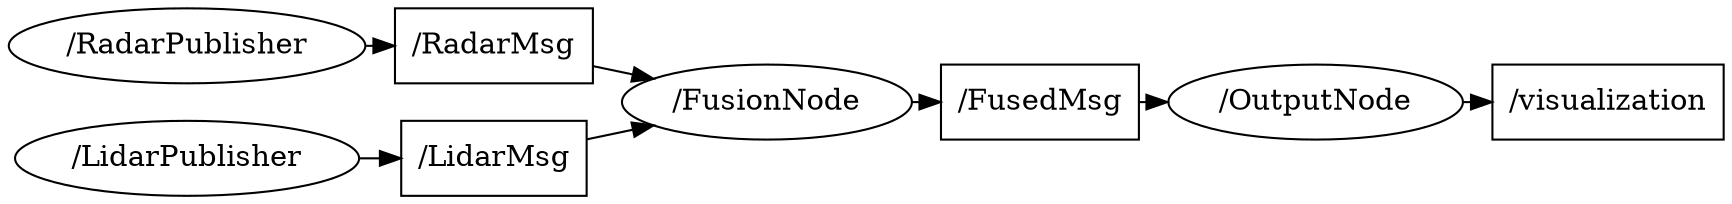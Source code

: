 digraph graphname {
	graph [bb="0,0,673.07,90",
		compound=True,
		rank=same,
		rankdir=LR,
		ranksep=0.2
	];
	node [label="\N"];
	t___LidarMsg	 [URL=topic_3A__LidarMsg,
		height=0.5,
		label="/LidarMsg",
		pos="187.69,18",
		shape=box,
		tooltip="topic:/LidarMsg",
		width=1.0278];
	n___FusionNode	 [URL=__FusionNode,
		height=0.5,
		label="/FusionNode",
		pos="296.08,45",
		shape=ellipse,
		tooltip="/FusionNode",
		width=1.5526];
	t___LidarMsg -> n___FusionNode	 [penwidth=1,
		pos="e,251.76,33.96 224.69,27.216 230.27,28.606 236.12,30.063 241.97,31.52"];
	t___FusedMsg	 [URL=topic_3A__FusedMsg,
		height=0.5,
		label="/FusedMsg",
		pos="404.48,45",
		shape=box,
		tooltip="topic:/FusedMsg",
		width=1.0694];
	n___OutputNode	 [URL=__OutputNode,
		height=0.5,
		label="/OutputNode",
		pos="513.52,45",
		shape=ellipse,
		tooltip="/OutputNode",
		width=1.5707];
	t___FusedMsg -> n___OutputNode	 [penwidth=1,
		pos="e,456.77,45 443.23,45 444.33,45 445.44,45 446.56,45"];
	t___RadarMsg	 [URL=topic_3A__RadarMsg,
		height=0.5,
		label="/RadarMsg",
		pos="187.69,72",
		shape=box,
		tooltip="topic:/RadarMsg",
		width=1.0694];
	t___RadarMsg -> n___FusionNode	 [penwidth=1,
		pos="e,251.77,56.038 226.21,62.405 231.25,61.149 236.49,59.843 241.74,58.537"];
	t___visualization	 [URL=topic_3A__visualization,
		height=0.5,
		label="/visualization",
		pos="628.57,45",
		shape=box,
		tooltip="topic:/visualization",
		width=1.2361];
	n___RadarPublisher	 [URL=__RadarPublisher,
		height=0.5,
		label="/RadarPublisher",
		pos="67.594,72",
		shape=ellipse,
		tooltip="/RadarPublisher",
		width=1.8776];
	n___RadarPublisher -> t___RadarMsg	 [penwidth=1,
		pos="e,149.1,72 135.36,72 136.53,72 137.7,72 138.86,72"];
	n___LidarPublisher	 [URL=__LidarPublisher,
		height=0.5,
		label="/LidarPublisher",
		pos="67.594,18",
		shape=ellipse,
		tooltip="/LidarPublisher",
		width=1.8234];
	n___LidarPublisher -> t___LidarMsg	 [penwidth=1,
		pos="e,150.55,18 133.26,18 135.67,18 138.06,18 140.42,18"];
	n___OutputNode -> t___visualization	 [penwidth=1,
		pos="e,583.86,45 570.37,45 571.5,45 572.64,45 573.77,45"];
	n___FusionNode -> t___FusedMsg	 [penwidth=1,
		pos="e,365.94,45 352.19,45 353.35,45 354.51,45 355.67,45"];
}
